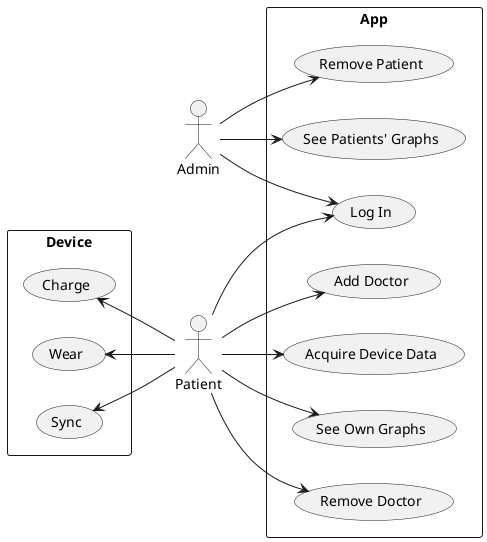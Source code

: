 @startuml RVMS
left to right direction
actor Patient as patient
actor Admin as admin

rectangle App {
    usecase "Log In" as LogIn
    usecase "Acquire Device Data" as AcquireDeviceData
    usecase "See Own Graphs" as SeeOwnGraphs
    usecase "See Patients' Graphs" as SeePatientsGraphs
    usecase "Add Doctor" as AddDoctor
    usecase "Remove Doctor" as RemoveDoctor
    usecase "Remove Patient" as RemovePatient
}

rectangle Device {
    usecase "Charge" as ChargeDevice
    usecase "Wear" as WearDevice
    usecase "Sync" as SyncDevice
}

patient --> LogIn
patient --> AcquireDeviceData
patient --> SeeOwnGraphs
patient --> AddDoctor
patient --> RemoveDoctor

admin --> LogIn
admin --> SeePatientsGraphs
admin --> RemovePatient

ChargeDevice <-- patient
WearDevice <-- patient
SyncDevice <-- patient

@enduml
